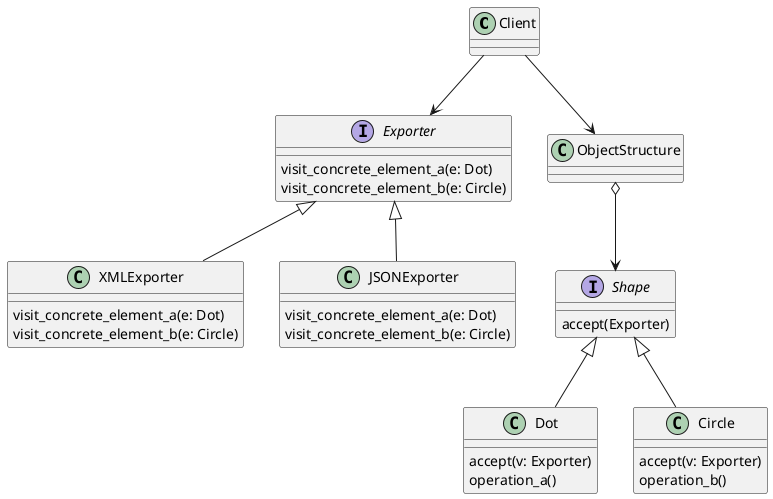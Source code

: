 @startuml

class Client {
}

interface Exporter {
    visit_concrete_element_a(e: Dot)
    visit_concrete_element_b(e: Circle)
}
Client --> Exporter

class XMLExporter {
    visit_concrete_element_a(e: Dot)
    visit_concrete_element_b(e: Circle)
}
Exporter <|-- XMLExporter

class JSONExporter {
    visit_concrete_element_a(e: Dot)
    visit_concrete_element_b(e: Circle)
}
Exporter <|-- JSONExporter

class ObjectStructure {
}
Client --> ObjectStructure

interface Shape {
    accept(Exporter)
}
ObjectStructure o--> Shape

class Dot {
    accept(v: Exporter)
    operation_a()
}
Shape <|-- Dot

class Circle {
    accept(v: Exporter)
    operation_b()
}
Shape <|-- Circle

@enduml
